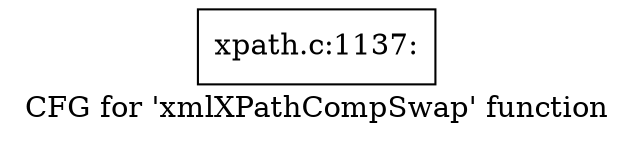digraph "CFG for 'xmlXPathCompSwap' function" {
	label="CFG for 'xmlXPathCompSwap' function";

	Node0x55e6b2e5ce70 [shape=record,label="{xpath.c:1137:}"];
}
